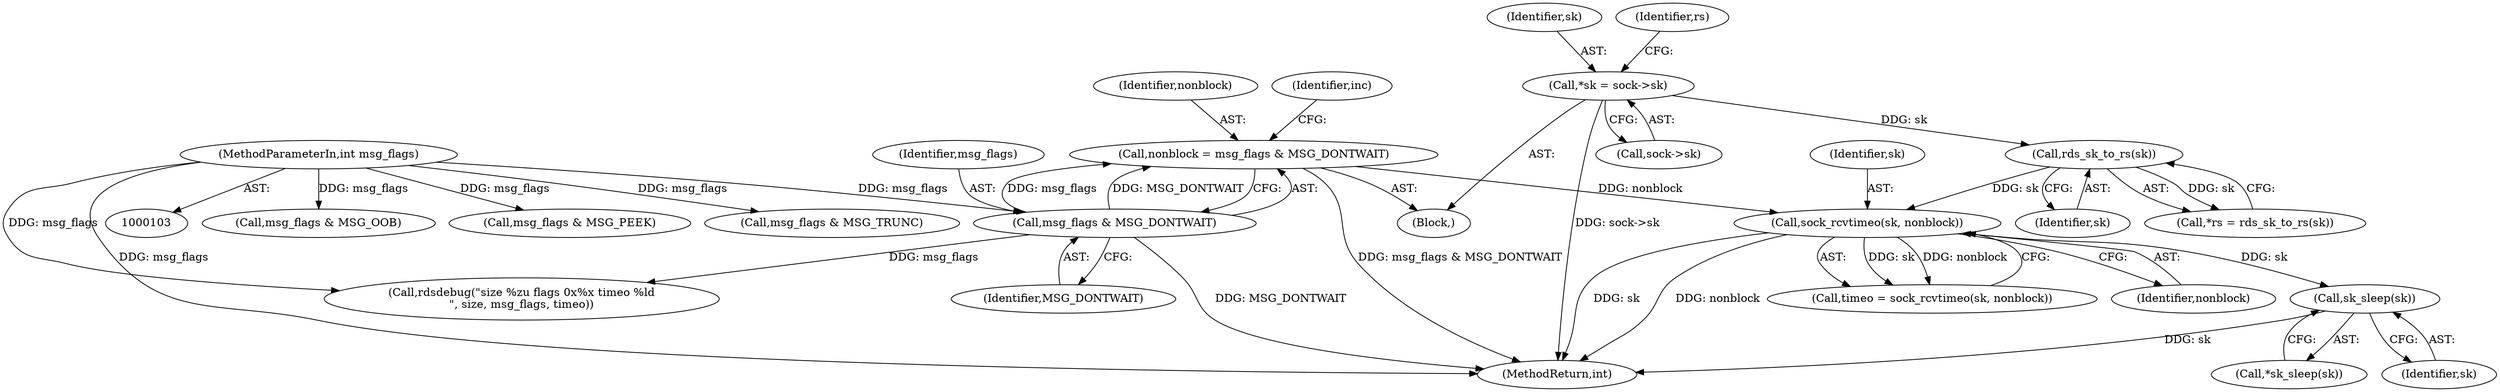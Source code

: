 digraph "0_linux_06b6a1cf6e776426766298d055bb3991957d90a7@API" {
"1000204" [label="(Call,sk_sleep(sk))"];
"1000139" [label="(Call,sock_rcvtimeo(sk, nonblock))"];
"1000119" [label="(Call,rds_sk_to_rs(sk))"];
"1000111" [label="(Call,*sk = sock->sk)"];
"1000127" [label="(Call,nonblock = msg_flags & MSG_DONTWAIT)"];
"1000129" [label="(Call,msg_flags & MSG_DONTWAIT)"];
"1000108" [label="(MethodParameterIn,int msg_flags)"];
"1000204" [label="(Call,sk_sleep(sk))"];
"1000153" [label="(Call,msg_flags & MSG_OOB)"];
"1000281" [label="(Call,msg_flags & MSG_PEEK)"];
"1000113" [label="(Call,sock->sk)"];
"1000112" [label="(Identifier,sk)"];
"1000130" [label="(Identifier,msg_flags)"];
"1000140" [label="(Identifier,sk)"];
"1000129" [label="(Call,msg_flags & MSG_DONTWAIT)"];
"1000131" [label="(Identifier,MSG_DONTWAIT)"];
"1000137" [label="(Call,timeo = sock_rcvtimeo(sk, nonblock))"];
"1000118" [label="(Identifier,rs)"];
"1000135" [label="(Identifier,inc)"];
"1000304" [label="(Call,msg_flags & MSG_TRUNC)"];
"1000205" [label="(Identifier,sk)"];
"1000111" [label="(Call,*sk = sock->sk)"];
"1000119" [label="(Call,rds_sk_to_rs(sk))"];
"1000120" [label="(Identifier,sk)"];
"1000142" [label="(Call,rdsdebug(\"size %zu flags 0x%x timeo %ld\n\", size, msg_flags, timeo))"];
"1000139" [label="(Call,sock_rcvtimeo(sk, nonblock))"];
"1000117" [label="(Call,*rs = rds_sk_to_rs(sk))"];
"1000127" [label="(Call,nonblock = msg_flags & MSG_DONTWAIT)"];
"1000109" [label="(Block,)"];
"1000108" [label="(MethodParameterIn,int msg_flags)"];
"1000203" [label="(Call,*sk_sleep(sk))"];
"1000141" [label="(Identifier,nonblock)"];
"1000389" [label="(MethodReturn,int)"];
"1000128" [label="(Identifier,nonblock)"];
"1000204" -> "1000203"  [label="AST: "];
"1000204" -> "1000205"  [label="CFG: "];
"1000205" -> "1000204"  [label="AST: "];
"1000203" -> "1000204"  [label="CFG: "];
"1000204" -> "1000389"  [label="DDG: sk"];
"1000139" -> "1000204"  [label="DDG: sk"];
"1000139" -> "1000137"  [label="AST: "];
"1000139" -> "1000141"  [label="CFG: "];
"1000140" -> "1000139"  [label="AST: "];
"1000141" -> "1000139"  [label="AST: "];
"1000137" -> "1000139"  [label="CFG: "];
"1000139" -> "1000389"  [label="DDG: nonblock"];
"1000139" -> "1000389"  [label="DDG: sk"];
"1000139" -> "1000137"  [label="DDG: sk"];
"1000139" -> "1000137"  [label="DDG: nonblock"];
"1000119" -> "1000139"  [label="DDG: sk"];
"1000127" -> "1000139"  [label="DDG: nonblock"];
"1000119" -> "1000117"  [label="AST: "];
"1000119" -> "1000120"  [label="CFG: "];
"1000120" -> "1000119"  [label="AST: "];
"1000117" -> "1000119"  [label="CFG: "];
"1000119" -> "1000117"  [label="DDG: sk"];
"1000111" -> "1000119"  [label="DDG: sk"];
"1000111" -> "1000109"  [label="AST: "];
"1000111" -> "1000113"  [label="CFG: "];
"1000112" -> "1000111"  [label="AST: "];
"1000113" -> "1000111"  [label="AST: "];
"1000118" -> "1000111"  [label="CFG: "];
"1000111" -> "1000389"  [label="DDG: sock->sk"];
"1000127" -> "1000109"  [label="AST: "];
"1000127" -> "1000129"  [label="CFG: "];
"1000128" -> "1000127"  [label="AST: "];
"1000129" -> "1000127"  [label="AST: "];
"1000135" -> "1000127"  [label="CFG: "];
"1000127" -> "1000389"  [label="DDG: msg_flags & MSG_DONTWAIT"];
"1000129" -> "1000127"  [label="DDG: msg_flags"];
"1000129" -> "1000127"  [label="DDG: MSG_DONTWAIT"];
"1000129" -> "1000131"  [label="CFG: "];
"1000130" -> "1000129"  [label="AST: "];
"1000131" -> "1000129"  [label="AST: "];
"1000129" -> "1000389"  [label="DDG: MSG_DONTWAIT"];
"1000108" -> "1000129"  [label="DDG: msg_flags"];
"1000129" -> "1000142"  [label="DDG: msg_flags"];
"1000108" -> "1000103"  [label="AST: "];
"1000108" -> "1000389"  [label="DDG: msg_flags"];
"1000108" -> "1000142"  [label="DDG: msg_flags"];
"1000108" -> "1000153"  [label="DDG: msg_flags"];
"1000108" -> "1000281"  [label="DDG: msg_flags"];
"1000108" -> "1000304"  [label="DDG: msg_flags"];
}

